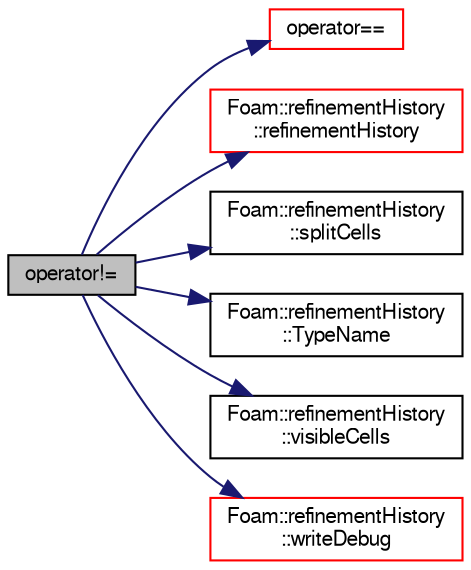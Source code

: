 digraph "operator!="
{
  bgcolor="transparent";
  edge [fontname="FreeSans",fontsize="10",labelfontname="FreeSans",labelfontsize="10"];
  node [fontname="FreeSans",fontsize="10",shape=record];
  rankdir="LR";
  Node116 [label="operator!=",height=0.2,width=0.4,color="black", fillcolor="grey75", style="filled", fontcolor="black"];
  Node116 -> Node117 [color="midnightblue",fontsize="10",style="solid",fontname="FreeSans"];
  Node117 [label="operator==",height=0.2,width=0.4,color="red",URL="$a21694.html#a27b7cf85832ec6c72f174b7f7fcc7fd4"];
  Node116 -> Node119 [color="midnightblue",fontsize="10",style="solid",fontname="FreeSans"];
  Node119 [label="Foam::refinementHistory\l::refinementHistory",height=0.2,width=0.4,color="red",URL="$a21690.html#abdde36146e178ec3c82147ab8e08b54f",tooltip="Construct (read) given an IOobject. "];
  Node116 -> Node436 [color="midnightblue",fontsize="10",style="solid",fontname="FreeSans"];
  Node436 [label="Foam::refinementHistory\l::splitCells",height=0.2,width=0.4,color="black",URL="$a21690.html#a0b8774b3e8d3b35aace53d5a20439fee",tooltip="Storage for splitCell8s. "];
  Node116 -> Node437 [color="midnightblue",fontsize="10",style="solid",fontname="FreeSans"];
  Node437 [label="Foam::refinementHistory\l::TypeName",height=0.2,width=0.4,color="black",URL="$a21690.html#a29fed16939c7c189360d8db56fd8e6c0"];
  Node116 -> Node438 [color="midnightblue",fontsize="10",style="solid",fontname="FreeSans"];
  Node438 [label="Foam::refinementHistory\l::visibleCells",height=0.2,width=0.4,color="black",URL="$a21690.html#a1dd5e1e53d1498657f07a2087f3eafa3",tooltip="Per cell in the current mesh (i.e. visible) either -1 (unrefined) "];
  Node116 -> Node439 [color="midnightblue",fontsize="10",style="solid",fontname="FreeSans"];
  Node439 [label="Foam::refinementHistory\l::writeDebug",height=0.2,width=0.4,color="red",URL="$a21690.html#a229cff31748bb7e631ba7d39c7e7d45f",tooltip="Debug write. "];
}

